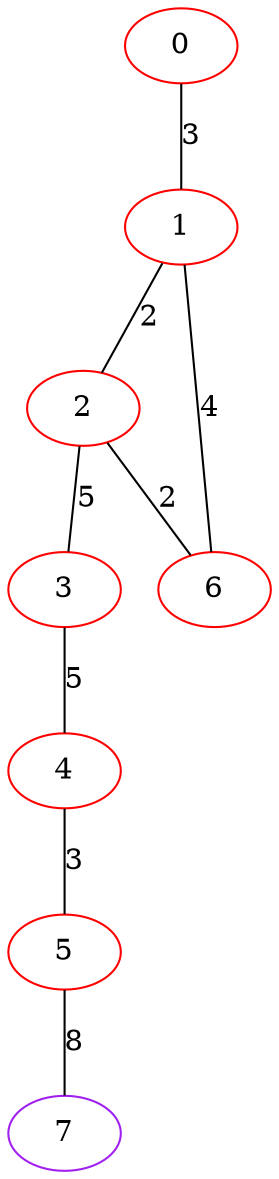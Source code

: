 graph "" {
0 [color=red, weight=1];
1 [color=red, weight=1];
2 [color=red, weight=1];
3 [color=red, weight=1];
4 [color=red, weight=1];
5 [color=red, weight=1];
6 [color=red, weight=1];
7 [color=purple, weight=4];
0 -- 1  [key=0, label=3];
1 -- 2  [key=0, label=2];
1 -- 6  [key=0, label=4];
2 -- 3  [key=0, label=5];
2 -- 6  [key=0, label=2];
3 -- 4  [key=0, label=5];
4 -- 5  [key=0, label=3];
5 -- 7  [key=0, label=8];
}
